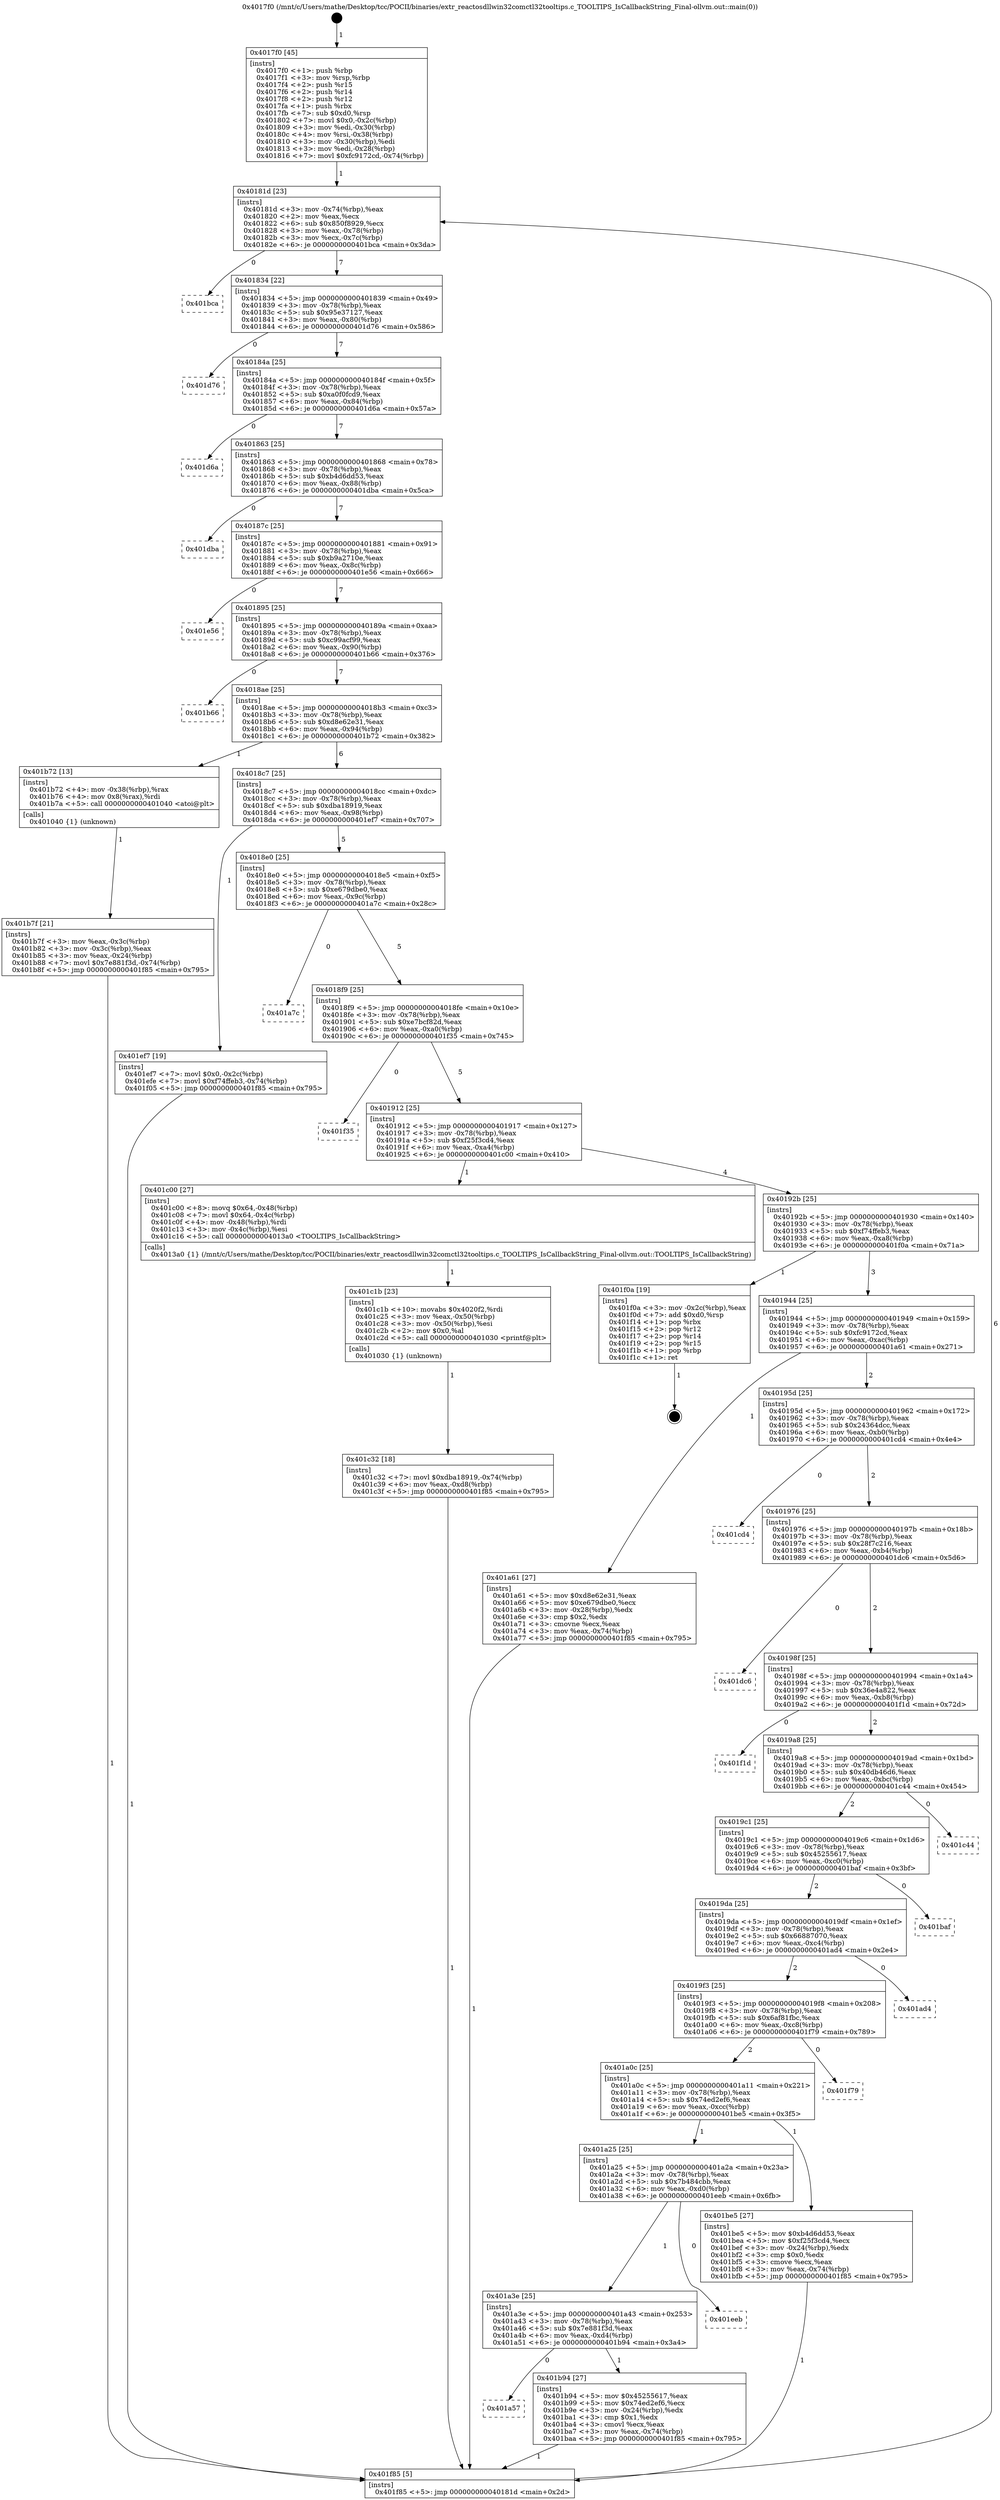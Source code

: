 digraph "0x4017f0" {
  label = "0x4017f0 (/mnt/c/Users/mathe/Desktop/tcc/POCII/binaries/extr_reactosdllwin32comctl32tooltips.c_TOOLTIPS_IsCallbackString_Final-ollvm.out::main(0))"
  labelloc = "t"
  node[shape=record]

  Entry [label="",width=0.3,height=0.3,shape=circle,fillcolor=black,style=filled]
  "0x40181d" [label="{
     0x40181d [23]\l
     | [instrs]\l
     &nbsp;&nbsp;0x40181d \<+3\>: mov -0x74(%rbp),%eax\l
     &nbsp;&nbsp;0x401820 \<+2\>: mov %eax,%ecx\l
     &nbsp;&nbsp;0x401822 \<+6\>: sub $0x850f8929,%ecx\l
     &nbsp;&nbsp;0x401828 \<+3\>: mov %eax,-0x78(%rbp)\l
     &nbsp;&nbsp;0x40182b \<+3\>: mov %ecx,-0x7c(%rbp)\l
     &nbsp;&nbsp;0x40182e \<+6\>: je 0000000000401bca \<main+0x3da\>\l
  }"]
  "0x401bca" [label="{
     0x401bca\l
  }", style=dashed]
  "0x401834" [label="{
     0x401834 [22]\l
     | [instrs]\l
     &nbsp;&nbsp;0x401834 \<+5\>: jmp 0000000000401839 \<main+0x49\>\l
     &nbsp;&nbsp;0x401839 \<+3\>: mov -0x78(%rbp),%eax\l
     &nbsp;&nbsp;0x40183c \<+5\>: sub $0x95e37127,%eax\l
     &nbsp;&nbsp;0x401841 \<+3\>: mov %eax,-0x80(%rbp)\l
     &nbsp;&nbsp;0x401844 \<+6\>: je 0000000000401d76 \<main+0x586\>\l
  }"]
  Exit [label="",width=0.3,height=0.3,shape=circle,fillcolor=black,style=filled,peripheries=2]
  "0x401d76" [label="{
     0x401d76\l
  }", style=dashed]
  "0x40184a" [label="{
     0x40184a [25]\l
     | [instrs]\l
     &nbsp;&nbsp;0x40184a \<+5\>: jmp 000000000040184f \<main+0x5f\>\l
     &nbsp;&nbsp;0x40184f \<+3\>: mov -0x78(%rbp),%eax\l
     &nbsp;&nbsp;0x401852 \<+5\>: sub $0xa0f0fcd9,%eax\l
     &nbsp;&nbsp;0x401857 \<+6\>: mov %eax,-0x84(%rbp)\l
     &nbsp;&nbsp;0x40185d \<+6\>: je 0000000000401d6a \<main+0x57a\>\l
  }"]
  "0x401c32" [label="{
     0x401c32 [18]\l
     | [instrs]\l
     &nbsp;&nbsp;0x401c32 \<+7\>: movl $0xdba18919,-0x74(%rbp)\l
     &nbsp;&nbsp;0x401c39 \<+6\>: mov %eax,-0xd8(%rbp)\l
     &nbsp;&nbsp;0x401c3f \<+5\>: jmp 0000000000401f85 \<main+0x795\>\l
  }"]
  "0x401d6a" [label="{
     0x401d6a\l
  }", style=dashed]
  "0x401863" [label="{
     0x401863 [25]\l
     | [instrs]\l
     &nbsp;&nbsp;0x401863 \<+5\>: jmp 0000000000401868 \<main+0x78\>\l
     &nbsp;&nbsp;0x401868 \<+3\>: mov -0x78(%rbp),%eax\l
     &nbsp;&nbsp;0x40186b \<+5\>: sub $0xb4d6dd53,%eax\l
     &nbsp;&nbsp;0x401870 \<+6\>: mov %eax,-0x88(%rbp)\l
     &nbsp;&nbsp;0x401876 \<+6\>: je 0000000000401dba \<main+0x5ca\>\l
  }"]
  "0x401c1b" [label="{
     0x401c1b [23]\l
     | [instrs]\l
     &nbsp;&nbsp;0x401c1b \<+10\>: movabs $0x4020f2,%rdi\l
     &nbsp;&nbsp;0x401c25 \<+3\>: mov %eax,-0x50(%rbp)\l
     &nbsp;&nbsp;0x401c28 \<+3\>: mov -0x50(%rbp),%esi\l
     &nbsp;&nbsp;0x401c2b \<+2\>: mov $0x0,%al\l
     &nbsp;&nbsp;0x401c2d \<+5\>: call 0000000000401030 \<printf@plt\>\l
     | [calls]\l
     &nbsp;&nbsp;0x401030 \{1\} (unknown)\l
  }"]
  "0x401dba" [label="{
     0x401dba\l
  }", style=dashed]
  "0x40187c" [label="{
     0x40187c [25]\l
     | [instrs]\l
     &nbsp;&nbsp;0x40187c \<+5\>: jmp 0000000000401881 \<main+0x91\>\l
     &nbsp;&nbsp;0x401881 \<+3\>: mov -0x78(%rbp),%eax\l
     &nbsp;&nbsp;0x401884 \<+5\>: sub $0xb9a2710e,%eax\l
     &nbsp;&nbsp;0x401889 \<+6\>: mov %eax,-0x8c(%rbp)\l
     &nbsp;&nbsp;0x40188f \<+6\>: je 0000000000401e56 \<main+0x666\>\l
  }"]
  "0x401a57" [label="{
     0x401a57\l
  }", style=dashed]
  "0x401e56" [label="{
     0x401e56\l
  }", style=dashed]
  "0x401895" [label="{
     0x401895 [25]\l
     | [instrs]\l
     &nbsp;&nbsp;0x401895 \<+5\>: jmp 000000000040189a \<main+0xaa\>\l
     &nbsp;&nbsp;0x40189a \<+3\>: mov -0x78(%rbp),%eax\l
     &nbsp;&nbsp;0x40189d \<+5\>: sub $0xc99acf99,%eax\l
     &nbsp;&nbsp;0x4018a2 \<+6\>: mov %eax,-0x90(%rbp)\l
     &nbsp;&nbsp;0x4018a8 \<+6\>: je 0000000000401b66 \<main+0x376\>\l
  }"]
  "0x401b94" [label="{
     0x401b94 [27]\l
     | [instrs]\l
     &nbsp;&nbsp;0x401b94 \<+5\>: mov $0x45255617,%eax\l
     &nbsp;&nbsp;0x401b99 \<+5\>: mov $0x74ed2ef6,%ecx\l
     &nbsp;&nbsp;0x401b9e \<+3\>: mov -0x24(%rbp),%edx\l
     &nbsp;&nbsp;0x401ba1 \<+3\>: cmp $0x1,%edx\l
     &nbsp;&nbsp;0x401ba4 \<+3\>: cmovl %ecx,%eax\l
     &nbsp;&nbsp;0x401ba7 \<+3\>: mov %eax,-0x74(%rbp)\l
     &nbsp;&nbsp;0x401baa \<+5\>: jmp 0000000000401f85 \<main+0x795\>\l
  }"]
  "0x401b66" [label="{
     0x401b66\l
  }", style=dashed]
  "0x4018ae" [label="{
     0x4018ae [25]\l
     | [instrs]\l
     &nbsp;&nbsp;0x4018ae \<+5\>: jmp 00000000004018b3 \<main+0xc3\>\l
     &nbsp;&nbsp;0x4018b3 \<+3\>: mov -0x78(%rbp),%eax\l
     &nbsp;&nbsp;0x4018b6 \<+5\>: sub $0xd8e62e31,%eax\l
     &nbsp;&nbsp;0x4018bb \<+6\>: mov %eax,-0x94(%rbp)\l
     &nbsp;&nbsp;0x4018c1 \<+6\>: je 0000000000401b72 \<main+0x382\>\l
  }"]
  "0x401a3e" [label="{
     0x401a3e [25]\l
     | [instrs]\l
     &nbsp;&nbsp;0x401a3e \<+5\>: jmp 0000000000401a43 \<main+0x253\>\l
     &nbsp;&nbsp;0x401a43 \<+3\>: mov -0x78(%rbp),%eax\l
     &nbsp;&nbsp;0x401a46 \<+5\>: sub $0x7e881f3d,%eax\l
     &nbsp;&nbsp;0x401a4b \<+6\>: mov %eax,-0xd4(%rbp)\l
     &nbsp;&nbsp;0x401a51 \<+6\>: je 0000000000401b94 \<main+0x3a4\>\l
  }"]
  "0x401b72" [label="{
     0x401b72 [13]\l
     | [instrs]\l
     &nbsp;&nbsp;0x401b72 \<+4\>: mov -0x38(%rbp),%rax\l
     &nbsp;&nbsp;0x401b76 \<+4\>: mov 0x8(%rax),%rdi\l
     &nbsp;&nbsp;0x401b7a \<+5\>: call 0000000000401040 \<atoi@plt\>\l
     | [calls]\l
     &nbsp;&nbsp;0x401040 \{1\} (unknown)\l
  }"]
  "0x4018c7" [label="{
     0x4018c7 [25]\l
     | [instrs]\l
     &nbsp;&nbsp;0x4018c7 \<+5\>: jmp 00000000004018cc \<main+0xdc\>\l
     &nbsp;&nbsp;0x4018cc \<+3\>: mov -0x78(%rbp),%eax\l
     &nbsp;&nbsp;0x4018cf \<+5\>: sub $0xdba18919,%eax\l
     &nbsp;&nbsp;0x4018d4 \<+6\>: mov %eax,-0x98(%rbp)\l
     &nbsp;&nbsp;0x4018da \<+6\>: je 0000000000401ef7 \<main+0x707\>\l
  }"]
  "0x401eeb" [label="{
     0x401eeb\l
  }", style=dashed]
  "0x401ef7" [label="{
     0x401ef7 [19]\l
     | [instrs]\l
     &nbsp;&nbsp;0x401ef7 \<+7\>: movl $0x0,-0x2c(%rbp)\l
     &nbsp;&nbsp;0x401efe \<+7\>: movl $0xf74ffeb3,-0x74(%rbp)\l
     &nbsp;&nbsp;0x401f05 \<+5\>: jmp 0000000000401f85 \<main+0x795\>\l
  }"]
  "0x4018e0" [label="{
     0x4018e0 [25]\l
     | [instrs]\l
     &nbsp;&nbsp;0x4018e0 \<+5\>: jmp 00000000004018e5 \<main+0xf5\>\l
     &nbsp;&nbsp;0x4018e5 \<+3\>: mov -0x78(%rbp),%eax\l
     &nbsp;&nbsp;0x4018e8 \<+5\>: sub $0xe679dbe0,%eax\l
     &nbsp;&nbsp;0x4018ed \<+6\>: mov %eax,-0x9c(%rbp)\l
     &nbsp;&nbsp;0x4018f3 \<+6\>: je 0000000000401a7c \<main+0x28c\>\l
  }"]
  "0x401a25" [label="{
     0x401a25 [25]\l
     | [instrs]\l
     &nbsp;&nbsp;0x401a25 \<+5\>: jmp 0000000000401a2a \<main+0x23a\>\l
     &nbsp;&nbsp;0x401a2a \<+3\>: mov -0x78(%rbp),%eax\l
     &nbsp;&nbsp;0x401a2d \<+5\>: sub $0x7b484cbb,%eax\l
     &nbsp;&nbsp;0x401a32 \<+6\>: mov %eax,-0xd0(%rbp)\l
     &nbsp;&nbsp;0x401a38 \<+6\>: je 0000000000401eeb \<main+0x6fb\>\l
  }"]
  "0x401a7c" [label="{
     0x401a7c\l
  }", style=dashed]
  "0x4018f9" [label="{
     0x4018f9 [25]\l
     | [instrs]\l
     &nbsp;&nbsp;0x4018f9 \<+5\>: jmp 00000000004018fe \<main+0x10e\>\l
     &nbsp;&nbsp;0x4018fe \<+3\>: mov -0x78(%rbp),%eax\l
     &nbsp;&nbsp;0x401901 \<+5\>: sub $0xe7bcf82d,%eax\l
     &nbsp;&nbsp;0x401906 \<+6\>: mov %eax,-0xa0(%rbp)\l
     &nbsp;&nbsp;0x40190c \<+6\>: je 0000000000401f35 \<main+0x745\>\l
  }"]
  "0x401be5" [label="{
     0x401be5 [27]\l
     | [instrs]\l
     &nbsp;&nbsp;0x401be5 \<+5\>: mov $0xb4d6dd53,%eax\l
     &nbsp;&nbsp;0x401bea \<+5\>: mov $0xf25f3cd4,%ecx\l
     &nbsp;&nbsp;0x401bef \<+3\>: mov -0x24(%rbp),%edx\l
     &nbsp;&nbsp;0x401bf2 \<+3\>: cmp $0x0,%edx\l
     &nbsp;&nbsp;0x401bf5 \<+3\>: cmove %ecx,%eax\l
     &nbsp;&nbsp;0x401bf8 \<+3\>: mov %eax,-0x74(%rbp)\l
     &nbsp;&nbsp;0x401bfb \<+5\>: jmp 0000000000401f85 \<main+0x795\>\l
  }"]
  "0x401f35" [label="{
     0x401f35\l
  }", style=dashed]
  "0x401912" [label="{
     0x401912 [25]\l
     | [instrs]\l
     &nbsp;&nbsp;0x401912 \<+5\>: jmp 0000000000401917 \<main+0x127\>\l
     &nbsp;&nbsp;0x401917 \<+3\>: mov -0x78(%rbp),%eax\l
     &nbsp;&nbsp;0x40191a \<+5\>: sub $0xf25f3cd4,%eax\l
     &nbsp;&nbsp;0x40191f \<+6\>: mov %eax,-0xa4(%rbp)\l
     &nbsp;&nbsp;0x401925 \<+6\>: je 0000000000401c00 \<main+0x410\>\l
  }"]
  "0x401a0c" [label="{
     0x401a0c [25]\l
     | [instrs]\l
     &nbsp;&nbsp;0x401a0c \<+5\>: jmp 0000000000401a11 \<main+0x221\>\l
     &nbsp;&nbsp;0x401a11 \<+3\>: mov -0x78(%rbp),%eax\l
     &nbsp;&nbsp;0x401a14 \<+5\>: sub $0x74ed2ef6,%eax\l
     &nbsp;&nbsp;0x401a19 \<+6\>: mov %eax,-0xcc(%rbp)\l
     &nbsp;&nbsp;0x401a1f \<+6\>: je 0000000000401be5 \<main+0x3f5\>\l
  }"]
  "0x401c00" [label="{
     0x401c00 [27]\l
     | [instrs]\l
     &nbsp;&nbsp;0x401c00 \<+8\>: movq $0x64,-0x48(%rbp)\l
     &nbsp;&nbsp;0x401c08 \<+7\>: movl $0x64,-0x4c(%rbp)\l
     &nbsp;&nbsp;0x401c0f \<+4\>: mov -0x48(%rbp),%rdi\l
     &nbsp;&nbsp;0x401c13 \<+3\>: mov -0x4c(%rbp),%esi\l
     &nbsp;&nbsp;0x401c16 \<+5\>: call 00000000004013a0 \<TOOLTIPS_IsCallbackString\>\l
     | [calls]\l
     &nbsp;&nbsp;0x4013a0 \{1\} (/mnt/c/Users/mathe/Desktop/tcc/POCII/binaries/extr_reactosdllwin32comctl32tooltips.c_TOOLTIPS_IsCallbackString_Final-ollvm.out::TOOLTIPS_IsCallbackString)\l
  }"]
  "0x40192b" [label="{
     0x40192b [25]\l
     | [instrs]\l
     &nbsp;&nbsp;0x40192b \<+5\>: jmp 0000000000401930 \<main+0x140\>\l
     &nbsp;&nbsp;0x401930 \<+3\>: mov -0x78(%rbp),%eax\l
     &nbsp;&nbsp;0x401933 \<+5\>: sub $0xf74ffeb3,%eax\l
     &nbsp;&nbsp;0x401938 \<+6\>: mov %eax,-0xa8(%rbp)\l
     &nbsp;&nbsp;0x40193e \<+6\>: je 0000000000401f0a \<main+0x71a\>\l
  }"]
  "0x401f79" [label="{
     0x401f79\l
  }", style=dashed]
  "0x401f0a" [label="{
     0x401f0a [19]\l
     | [instrs]\l
     &nbsp;&nbsp;0x401f0a \<+3\>: mov -0x2c(%rbp),%eax\l
     &nbsp;&nbsp;0x401f0d \<+7\>: add $0xd0,%rsp\l
     &nbsp;&nbsp;0x401f14 \<+1\>: pop %rbx\l
     &nbsp;&nbsp;0x401f15 \<+2\>: pop %r12\l
     &nbsp;&nbsp;0x401f17 \<+2\>: pop %r14\l
     &nbsp;&nbsp;0x401f19 \<+2\>: pop %r15\l
     &nbsp;&nbsp;0x401f1b \<+1\>: pop %rbp\l
     &nbsp;&nbsp;0x401f1c \<+1\>: ret\l
  }"]
  "0x401944" [label="{
     0x401944 [25]\l
     | [instrs]\l
     &nbsp;&nbsp;0x401944 \<+5\>: jmp 0000000000401949 \<main+0x159\>\l
     &nbsp;&nbsp;0x401949 \<+3\>: mov -0x78(%rbp),%eax\l
     &nbsp;&nbsp;0x40194c \<+5\>: sub $0xfc9172cd,%eax\l
     &nbsp;&nbsp;0x401951 \<+6\>: mov %eax,-0xac(%rbp)\l
     &nbsp;&nbsp;0x401957 \<+6\>: je 0000000000401a61 \<main+0x271\>\l
  }"]
  "0x4019f3" [label="{
     0x4019f3 [25]\l
     | [instrs]\l
     &nbsp;&nbsp;0x4019f3 \<+5\>: jmp 00000000004019f8 \<main+0x208\>\l
     &nbsp;&nbsp;0x4019f8 \<+3\>: mov -0x78(%rbp),%eax\l
     &nbsp;&nbsp;0x4019fb \<+5\>: sub $0x6af81fbc,%eax\l
     &nbsp;&nbsp;0x401a00 \<+6\>: mov %eax,-0xc8(%rbp)\l
     &nbsp;&nbsp;0x401a06 \<+6\>: je 0000000000401f79 \<main+0x789\>\l
  }"]
  "0x401a61" [label="{
     0x401a61 [27]\l
     | [instrs]\l
     &nbsp;&nbsp;0x401a61 \<+5\>: mov $0xd8e62e31,%eax\l
     &nbsp;&nbsp;0x401a66 \<+5\>: mov $0xe679dbe0,%ecx\l
     &nbsp;&nbsp;0x401a6b \<+3\>: mov -0x28(%rbp),%edx\l
     &nbsp;&nbsp;0x401a6e \<+3\>: cmp $0x2,%edx\l
     &nbsp;&nbsp;0x401a71 \<+3\>: cmovne %ecx,%eax\l
     &nbsp;&nbsp;0x401a74 \<+3\>: mov %eax,-0x74(%rbp)\l
     &nbsp;&nbsp;0x401a77 \<+5\>: jmp 0000000000401f85 \<main+0x795\>\l
  }"]
  "0x40195d" [label="{
     0x40195d [25]\l
     | [instrs]\l
     &nbsp;&nbsp;0x40195d \<+5\>: jmp 0000000000401962 \<main+0x172\>\l
     &nbsp;&nbsp;0x401962 \<+3\>: mov -0x78(%rbp),%eax\l
     &nbsp;&nbsp;0x401965 \<+5\>: sub $0x24364dcc,%eax\l
     &nbsp;&nbsp;0x40196a \<+6\>: mov %eax,-0xb0(%rbp)\l
     &nbsp;&nbsp;0x401970 \<+6\>: je 0000000000401cd4 \<main+0x4e4\>\l
  }"]
  "0x401f85" [label="{
     0x401f85 [5]\l
     | [instrs]\l
     &nbsp;&nbsp;0x401f85 \<+5\>: jmp 000000000040181d \<main+0x2d\>\l
  }"]
  "0x4017f0" [label="{
     0x4017f0 [45]\l
     | [instrs]\l
     &nbsp;&nbsp;0x4017f0 \<+1\>: push %rbp\l
     &nbsp;&nbsp;0x4017f1 \<+3\>: mov %rsp,%rbp\l
     &nbsp;&nbsp;0x4017f4 \<+2\>: push %r15\l
     &nbsp;&nbsp;0x4017f6 \<+2\>: push %r14\l
     &nbsp;&nbsp;0x4017f8 \<+2\>: push %r12\l
     &nbsp;&nbsp;0x4017fa \<+1\>: push %rbx\l
     &nbsp;&nbsp;0x4017fb \<+7\>: sub $0xd0,%rsp\l
     &nbsp;&nbsp;0x401802 \<+7\>: movl $0x0,-0x2c(%rbp)\l
     &nbsp;&nbsp;0x401809 \<+3\>: mov %edi,-0x30(%rbp)\l
     &nbsp;&nbsp;0x40180c \<+4\>: mov %rsi,-0x38(%rbp)\l
     &nbsp;&nbsp;0x401810 \<+3\>: mov -0x30(%rbp),%edi\l
     &nbsp;&nbsp;0x401813 \<+3\>: mov %edi,-0x28(%rbp)\l
     &nbsp;&nbsp;0x401816 \<+7\>: movl $0xfc9172cd,-0x74(%rbp)\l
  }"]
  "0x401b7f" [label="{
     0x401b7f [21]\l
     | [instrs]\l
     &nbsp;&nbsp;0x401b7f \<+3\>: mov %eax,-0x3c(%rbp)\l
     &nbsp;&nbsp;0x401b82 \<+3\>: mov -0x3c(%rbp),%eax\l
     &nbsp;&nbsp;0x401b85 \<+3\>: mov %eax,-0x24(%rbp)\l
     &nbsp;&nbsp;0x401b88 \<+7\>: movl $0x7e881f3d,-0x74(%rbp)\l
     &nbsp;&nbsp;0x401b8f \<+5\>: jmp 0000000000401f85 \<main+0x795\>\l
  }"]
  "0x401ad4" [label="{
     0x401ad4\l
  }", style=dashed]
  "0x401cd4" [label="{
     0x401cd4\l
  }", style=dashed]
  "0x401976" [label="{
     0x401976 [25]\l
     | [instrs]\l
     &nbsp;&nbsp;0x401976 \<+5\>: jmp 000000000040197b \<main+0x18b\>\l
     &nbsp;&nbsp;0x40197b \<+3\>: mov -0x78(%rbp),%eax\l
     &nbsp;&nbsp;0x40197e \<+5\>: sub $0x28f7c216,%eax\l
     &nbsp;&nbsp;0x401983 \<+6\>: mov %eax,-0xb4(%rbp)\l
     &nbsp;&nbsp;0x401989 \<+6\>: je 0000000000401dc6 \<main+0x5d6\>\l
  }"]
  "0x4019da" [label="{
     0x4019da [25]\l
     | [instrs]\l
     &nbsp;&nbsp;0x4019da \<+5\>: jmp 00000000004019df \<main+0x1ef\>\l
     &nbsp;&nbsp;0x4019df \<+3\>: mov -0x78(%rbp),%eax\l
     &nbsp;&nbsp;0x4019e2 \<+5\>: sub $0x66887070,%eax\l
     &nbsp;&nbsp;0x4019e7 \<+6\>: mov %eax,-0xc4(%rbp)\l
     &nbsp;&nbsp;0x4019ed \<+6\>: je 0000000000401ad4 \<main+0x2e4\>\l
  }"]
  "0x401dc6" [label="{
     0x401dc6\l
  }", style=dashed]
  "0x40198f" [label="{
     0x40198f [25]\l
     | [instrs]\l
     &nbsp;&nbsp;0x40198f \<+5\>: jmp 0000000000401994 \<main+0x1a4\>\l
     &nbsp;&nbsp;0x401994 \<+3\>: mov -0x78(%rbp),%eax\l
     &nbsp;&nbsp;0x401997 \<+5\>: sub $0x36e4a822,%eax\l
     &nbsp;&nbsp;0x40199c \<+6\>: mov %eax,-0xb8(%rbp)\l
     &nbsp;&nbsp;0x4019a2 \<+6\>: je 0000000000401f1d \<main+0x72d\>\l
  }"]
  "0x401baf" [label="{
     0x401baf\l
  }", style=dashed]
  "0x401f1d" [label="{
     0x401f1d\l
  }", style=dashed]
  "0x4019a8" [label="{
     0x4019a8 [25]\l
     | [instrs]\l
     &nbsp;&nbsp;0x4019a8 \<+5\>: jmp 00000000004019ad \<main+0x1bd\>\l
     &nbsp;&nbsp;0x4019ad \<+3\>: mov -0x78(%rbp),%eax\l
     &nbsp;&nbsp;0x4019b0 \<+5\>: sub $0x40db46d6,%eax\l
     &nbsp;&nbsp;0x4019b5 \<+6\>: mov %eax,-0xbc(%rbp)\l
     &nbsp;&nbsp;0x4019bb \<+6\>: je 0000000000401c44 \<main+0x454\>\l
  }"]
  "0x4019c1" [label="{
     0x4019c1 [25]\l
     | [instrs]\l
     &nbsp;&nbsp;0x4019c1 \<+5\>: jmp 00000000004019c6 \<main+0x1d6\>\l
     &nbsp;&nbsp;0x4019c6 \<+3\>: mov -0x78(%rbp),%eax\l
     &nbsp;&nbsp;0x4019c9 \<+5\>: sub $0x45255617,%eax\l
     &nbsp;&nbsp;0x4019ce \<+6\>: mov %eax,-0xc0(%rbp)\l
     &nbsp;&nbsp;0x4019d4 \<+6\>: je 0000000000401baf \<main+0x3bf\>\l
  }"]
  "0x401c44" [label="{
     0x401c44\l
  }", style=dashed]
  Entry -> "0x4017f0" [label=" 1"]
  "0x40181d" -> "0x401bca" [label=" 0"]
  "0x40181d" -> "0x401834" [label=" 7"]
  "0x401f0a" -> Exit [label=" 1"]
  "0x401834" -> "0x401d76" [label=" 0"]
  "0x401834" -> "0x40184a" [label=" 7"]
  "0x401ef7" -> "0x401f85" [label=" 1"]
  "0x40184a" -> "0x401d6a" [label=" 0"]
  "0x40184a" -> "0x401863" [label=" 7"]
  "0x401c32" -> "0x401f85" [label=" 1"]
  "0x401863" -> "0x401dba" [label=" 0"]
  "0x401863" -> "0x40187c" [label=" 7"]
  "0x401c1b" -> "0x401c32" [label=" 1"]
  "0x40187c" -> "0x401e56" [label=" 0"]
  "0x40187c" -> "0x401895" [label=" 7"]
  "0x401c00" -> "0x401c1b" [label=" 1"]
  "0x401895" -> "0x401b66" [label=" 0"]
  "0x401895" -> "0x4018ae" [label=" 7"]
  "0x401be5" -> "0x401f85" [label=" 1"]
  "0x4018ae" -> "0x401b72" [label=" 1"]
  "0x4018ae" -> "0x4018c7" [label=" 6"]
  "0x401a3e" -> "0x401a57" [label=" 0"]
  "0x4018c7" -> "0x401ef7" [label=" 1"]
  "0x4018c7" -> "0x4018e0" [label=" 5"]
  "0x401a3e" -> "0x401b94" [label=" 1"]
  "0x4018e0" -> "0x401a7c" [label=" 0"]
  "0x4018e0" -> "0x4018f9" [label=" 5"]
  "0x401a25" -> "0x401a3e" [label=" 1"]
  "0x4018f9" -> "0x401f35" [label=" 0"]
  "0x4018f9" -> "0x401912" [label=" 5"]
  "0x401a25" -> "0x401eeb" [label=" 0"]
  "0x401912" -> "0x401c00" [label=" 1"]
  "0x401912" -> "0x40192b" [label=" 4"]
  "0x401a0c" -> "0x401a25" [label=" 1"]
  "0x40192b" -> "0x401f0a" [label=" 1"]
  "0x40192b" -> "0x401944" [label=" 3"]
  "0x401a0c" -> "0x401be5" [label=" 1"]
  "0x401944" -> "0x401a61" [label=" 1"]
  "0x401944" -> "0x40195d" [label=" 2"]
  "0x401a61" -> "0x401f85" [label=" 1"]
  "0x4017f0" -> "0x40181d" [label=" 1"]
  "0x401f85" -> "0x40181d" [label=" 6"]
  "0x401b72" -> "0x401b7f" [label=" 1"]
  "0x401b7f" -> "0x401f85" [label=" 1"]
  "0x4019f3" -> "0x401a0c" [label=" 2"]
  "0x40195d" -> "0x401cd4" [label=" 0"]
  "0x40195d" -> "0x401976" [label=" 2"]
  "0x4019f3" -> "0x401f79" [label=" 0"]
  "0x401976" -> "0x401dc6" [label=" 0"]
  "0x401976" -> "0x40198f" [label=" 2"]
  "0x4019da" -> "0x4019f3" [label=" 2"]
  "0x40198f" -> "0x401f1d" [label=" 0"]
  "0x40198f" -> "0x4019a8" [label=" 2"]
  "0x4019da" -> "0x401ad4" [label=" 0"]
  "0x4019a8" -> "0x401c44" [label=" 0"]
  "0x4019a8" -> "0x4019c1" [label=" 2"]
  "0x401b94" -> "0x401f85" [label=" 1"]
  "0x4019c1" -> "0x401baf" [label=" 0"]
  "0x4019c1" -> "0x4019da" [label=" 2"]
}
